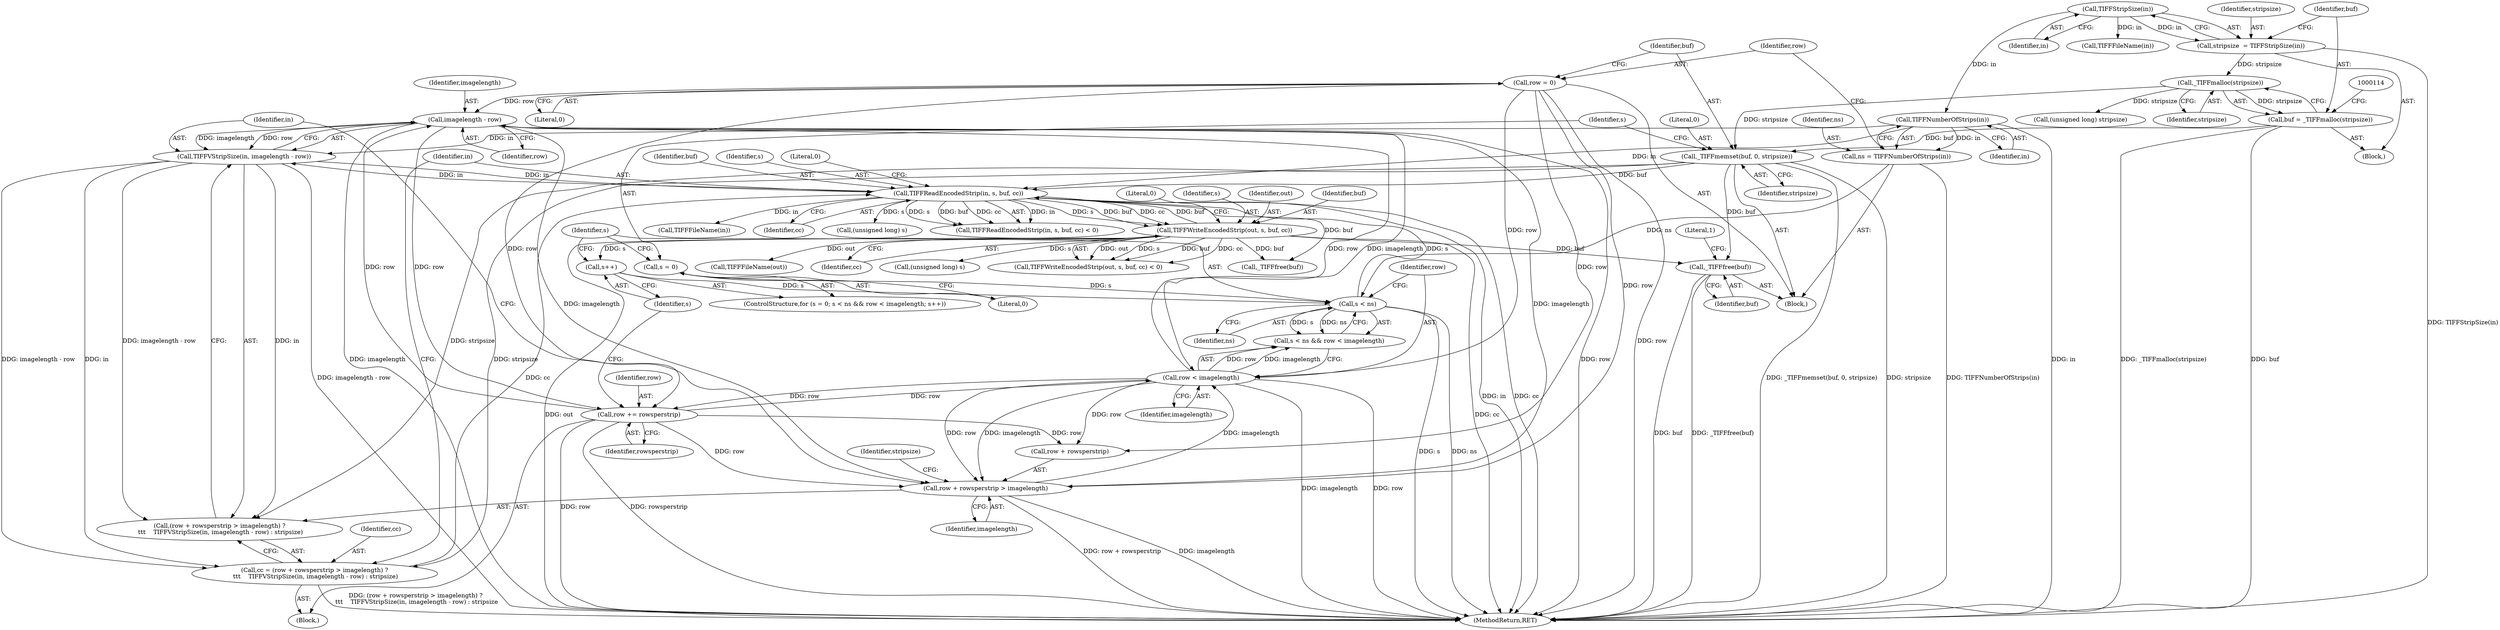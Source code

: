 digraph "0_libtiff_5397a417e61258c69209904e652a1f409ec3b9df@API" {
"1000205" [label="(Call,_TIFFfree(buf))"];
"1000187" [label="(Call,TIFFWriteEncodedStrip(out, s, buf, cc))"];
"1000168" [label="(Call,TIFFReadEncodedStrip(in, s, buf, cc))"];
"1000159" [label="(Call,TIFFVStripSize(in, imagelength - row))"];
"1000126" [label="(Call,TIFFNumberOfStrips(in))"];
"1000106" [label="(Call,TIFFStripSize(in))"];
"1000161" [label="(Call,imagelength - row)"];
"1000154" [label="(Call,row + rowsperstrip > imagelength)"];
"1000129" [label="(Call,row = 0)"];
"1000202" [label="(Call,row += rowsperstrip)"];
"1000144" [label="(Call,row < imagelength)"];
"1000141" [label="(Call,s < ns)"];
"1000147" [label="(Call,s++)"];
"1000137" [label="(Call,s = 0)"];
"1000124" [label="(Call,ns = TIFFNumberOfStrips(in))"];
"1000132" [label="(Call,_TIFFmemset(buf, 0, stripsize))"];
"1000109" [label="(Call,buf = _TIFFmalloc(stripsize))"];
"1000111" [label="(Call,_TIFFmalloc(stripsize))"];
"1000104" [label="(Call,stripsize  = TIFFStripSize(in))"];
"1000151" [label="(Call,cc = (row + rowsperstrip > imagelength) ?\n \t\t\t    TIFFVStripSize(in, imagelength - row) : stripsize)"];
"1000173" [label="(Literal,0)"];
"1000133" [label="(Identifier,buf)"];
"1000190" [label="(Identifier,buf)"];
"1000161" [label="(Call,imagelength - row)"];
"1000124" [label="(Call,ns = TIFFNumberOfStrips(in))"];
"1000204" [label="(Identifier,rowsperstrip)"];
"1000143" [label="(Identifier,ns)"];
"1000192" [label="(Literal,0)"];
"1000137" [label="(Call,s = 0)"];
"1000168" [label="(Call,TIFFReadEncodedStrip(in, s, buf, cc))"];
"1000141" [label="(Call,s < ns)"];
"1000186" [label="(Call,TIFFWriteEncodedStrip(out, s, buf, cc) < 0)"];
"1000134" [label="(Literal,0)"];
"1000195" [label="(Call,TIFFFileName(out))"];
"1000203" [label="(Identifier,row)"];
"1000155" [label="(Call,row + rowsperstrip)"];
"1000125" [label="(Identifier,ns)"];
"1000152" [label="(Identifier,cc)"];
"1000212" [label="(Call,TIFFFileName(in))"];
"1000164" [label="(Identifier,stripsize)"];
"1000159" [label="(Call,TIFFVStripSize(in, imagelength - row))"];
"1000191" [label="(Identifier,cc)"];
"1000198" [label="(Call,(unsigned long) s)"];
"1000140" [label="(Call,s < ns && row < imagelength)"];
"1000142" [label="(Identifier,s)"];
"1000162" [label="(Identifier,imagelength)"];
"1000187" [label="(Call,TIFFWriteEncodedStrip(out, s, buf, cc))"];
"1000110" [label="(Identifier,buf)"];
"1000129" [label="(Call,row = 0)"];
"1000171" [label="(Identifier,buf)"];
"1000145" [label="(Identifier,row)"];
"1000138" [label="(Identifier,s)"];
"1000105" [label="(Identifier,stripsize)"];
"1000127" [label="(Identifier,in)"];
"1000126" [label="(Call,TIFFNumberOfStrips(in))"];
"1000178" [label="(Call,TIFFFileName(in))"];
"1000144" [label="(Call,row < imagelength)"];
"1000205" [label="(Call,_TIFFfree(buf))"];
"1000130" [label="(Identifier,row)"];
"1000189" [label="(Identifier,s)"];
"1000107" [label="(Identifier,in)"];
"1000170" [label="(Identifier,s)"];
"1000135" [label="(Identifier,stripsize)"];
"1000146" [label="(Identifier,imagelength)"];
"1000121" [label="(Block,)"];
"1000106" [label="(Call,TIFFStripSize(in))"];
"1000111" [label="(Call,_TIFFmalloc(stripsize))"];
"1000112" [label="(Identifier,stripsize)"];
"1000221" [label="(Call,_TIFFfree(buf))"];
"1000139" [label="(Literal,0)"];
"1000215" [label="(Call,(unsigned long) stripsize)"];
"1000206" [label="(Identifier,buf)"];
"1000158" [label="(Identifier,imagelength)"];
"1000148" [label="(Identifier,s)"];
"1000163" [label="(Identifier,row)"];
"1000153" [label="(Call,(row + rowsperstrip > imagelength) ?\n \t\t\t    TIFFVStripSize(in, imagelength - row) : stripsize)"];
"1000149" [label="(Block,)"];
"1000102" [label="(Block,)"];
"1000109" [label="(Call,buf = _TIFFmalloc(stripsize))"];
"1000132" [label="(Call,_TIFFmemset(buf, 0, stripsize))"];
"1000154" [label="(Call,row + rowsperstrip > imagelength)"];
"1000225" [label="(MethodReturn,RET)"];
"1000208" [label="(Literal,1)"];
"1000188" [label="(Identifier,out)"];
"1000172" [label="(Identifier,cc)"];
"1000147" [label="(Call,s++)"];
"1000160" [label="(Identifier,in)"];
"1000181" [label="(Call,(unsigned long) s)"];
"1000202" [label="(Call,row += rowsperstrip)"];
"1000167" [label="(Call,TIFFReadEncodedStrip(in, s, buf, cc) < 0)"];
"1000104" [label="(Call,stripsize  = TIFFStripSize(in))"];
"1000131" [label="(Literal,0)"];
"1000151" [label="(Call,cc = (row + rowsperstrip > imagelength) ?\n \t\t\t    TIFFVStripSize(in, imagelength - row) : stripsize)"];
"1000169" [label="(Identifier,in)"];
"1000136" [label="(ControlStructure,for (s = 0; s < ns && row < imagelength; s++))"];
"1000205" -> "1000121"  [label="AST: "];
"1000205" -> "1000206"  [label="CFG: "];
"1000206" -> "1000205"  [label="AST: "];
"1000208" -> "1000205"  [label="CFG: "];
"1000205" -> "1000225"  [label="DDG: _TIFFfree(buf)"];
"1000205" -> "1000225"  [label="DDG: buf"];
"1000187" -> "1000205"  [label="DDG: buf"];
"1000132" -> "1000205"  [label="DDG: buf"];
"1000187" -> "1000186"  [label="AST: "];
"1000187" -> "1000191"  [label="CFG: "];
"1000188" -> "1000187"  [label="AST: "];
"1000189" -> "1000187"  [label="AST: "];
"1000190" -> "1000187"  [label="AST: "];
"1000191" -> "1000187"  [label="AST: "];
"1000192" -> "1000187"  [label="CFG: "];
"1000187" -> "1000225"  [label="DDG: out"];
"1000187" -> "1000225"  [label="DDG: cc"];
"1000187" -> "1000147"  [label="DDG: s"];
"1000187" -> "1000168"  [label="DDG: buf"];
"1000187" -> "1000186"  [label="DDG: out"];
"1000187" -> "1000186"  [label="DDG: s"];
"1000187" -> "1000186"  [label="DDG: buf"];
"1000187" -> "1000186"  [label="DDG: cc"];
"1000168" -> "1000187"  [label="DDG: s"];
"1000168" -> "1000187"  [label="DDG: buf"];
"1000168" -> "1000187"  [label="DDG: cc"];
"1000187" -> "1000195"  [label="DDG: out"];
"1000187" -> "1000198"  [label="DDG: s"];
"1000187" -> "1000221"  [label="DDG: buf"];
"1000168" -> "1000167"  [label="AST: "];
"1000168" -> "1000172"  [label="CFG: "];
"1000169" -> "1000168"  [label="AST: "];
"1000170" -> "1000168"  [label="AST: "];
"1000171" -> "1000168"  [label="AST: "];
"1000172" -> "1000168"  [label="AST: "];
"1000173" -> "1000168"  [label="CFG: "];
"1000168" -> "1000225"  [label="DDG: in"];
"1000168" -> "1000225"  [label="DDG: cc"];
"1000168" -> "1000159"  [label="DDG: in"];
"1000168" -> "1000167"  [label="DDG: in"];
"1000168" -> "1000167"  [label="DDG: s"];
"1000168" -> "1000167"  [label="DDG: buf"];
"1000168" -> "1000167"  [label="DDG: cc"];
"1000159" -> "1000168"  [label="DDG: in"];
"1000126" -> "1000168"  [label="DDG: in"];
"1000141" -> "1000168"  [label="DDG: s"];
"1000132" -> "1000168"  [label="DDG: buf"];
"1000151" -> "1000168"  [label="DDG: cc"];
"1000168" -> "1000178"  [label="DDG: in"];
"1000168" -> "1000181"  [label="DDG: s"];
"1000168" -> "1000221"  [label="DDG: buf"];
"1000159" -> "1000153"  [label="AST: "];
"1000159" -> "1000161"  [label="CFG: "];
"1000160" -> "1000159"  [label="AST: "];
"1000161" -> "1000159"  [label="AST: "];
"1000153" -> "1000159"  [label="CFG: "];
"1000159" -> "1000225"  [label="DDG: imagelength - row"];
"1000159" -> "1000151"  [label="DDG: in"];
"1000159" -> "1000151"  [label="DDG: imagelength - row"];
"1000159" -> "1000153"  [label="DDG: in"];
"1000159" -> "1000153"  [label="DDG: imagelength - row"];
"1000126" -> "1000159"  [label="DDG: in"];
"1000161" -> "1000159"  [label="DDG: imagelength"];
"1000161" -> "1000159"  [label="DDG: row"];
"1000126" -> "1000124"  [label="AST: "];
"1000126" -> "1000127"  [label="CFG: "];
"1000127" -> "1000126"  [label="AST: "];
"1000124" -> "1000126"  [label="CFG: "];
"1000126" -> "1000225"  [label="DDG: in"];
"1000126" -> "1000124"  [label="DDG: in"];
"1000106" -> "1000126"  [label="DDG: in"];
"1000106" -> "1000104"  [label="AST: "];
"1000106" -> "1000107"  [label="CFG: "];
"1000107" -> "1000106"  [label="AST: "];
"1000104" -> "1000106"  [label="CFG: "];
"1000106" -> "1000104"  [label="DDG: in"];
"1000106" -> "1000212"  [label="DDG: in"];
"1000161" -> "1000163"  [label="CFG: "];
"1000162" -> "1000161"  [label="AST: "];
"1000163" -> "1000161"  [label="AST: "];
"1000161" -> "1000225"  [label="DDG: row"];
"1000161" -> "1000225"  [label="DDG: imagelength"];
"1000161" -> "1000144"  [label="DDG: imagelength"];
"1000161" -> "1000154"  [label="DDG: imagelength"];
"1000154" -> "1000161"  [label="DDG: imagelength"];
"1000129" -> "1000161"  [label="DDG: row"];
"1000202" -> "1000161"  [label="DDG: row"];
"1000144" -> "1000161"  [label="DDG: row"];
"1000161" -> "1000202"  [label="DDG: row"];
"1000154" -> "1000153"  [label="AST: "];
"1000154" -> "1000158"  [label="CFG: "];
"1000155" -> "1000154"  [label="AST: "];
"1000158" -> "1000154"  [label="AST: "];
"1000160" -> "1000154"  [label="CFG: "];
"1000164" -> "1000154"  [label="CFG: "];
"1000154" -> "1000225"  [label="DDG: row + rowsperstrip"];
"1000154" -> "1000225"  [label="DDG: imagelength"];
"1000154" -> "1000144"  [label="DDG: imagelength"];
"1000129" -> "1000154"  [label="DDG: row"];
"1000202" -> "1000154"  [label="DDG: row"];
"1000144" -> "1000154"  [label="DDG: row"];
"1000144" -> "1000154"  [label="DDG: imagelength"];
"1000129" -> "1000121"  [label="AST: "];
"1000129" -> "1000131"  [label="CFG: "];
"1000130" -> "1000129"  [label="AST: "];
"1000131" -> "1000129"  [label="AST: "];
"1000133" -> "1000129"  [label="CFG: "];
"1000129" -> "1000225"  [label="DDG: row"];
"1000129" -> "1000144"  [label="DDG: row"];
"1000129" -> "1000155"  [label="DDG: row"];
"1000129" -> "1000202"  [label="DDG: row"];
"1000202" -> "1000149"  [label="AST: "];
"1000202" -> "1000204"  [label="CFG: "];
"1000203" -> "1000202"  [label="AST: "];
"1000204" -> "1000202"  [label="AST: "];
"1000148" -> "1000202"  [label="CFG: "];
"1000202" -> "1000225"  [label="DDG: row"];
"1000202" -> "1000225"  [label="DDG: rowsperstrip"];
"1000202" -> "1000144"  [label="DDG: row"];
"1000202" -> "1000155"  [label="DDG: row"];
"1000144" -> "1000202"  [label="DDG: row"];
"1000144" -> "1000140"  [label="AST: "];
"1000144" -> "1000146"  [label="CFG: "];
"1000145" -> "1000144"  [label="AST: "];
"1000146" -> "1000144"  [label="AST: "];
"1000140" -> "1000144"  [label="CFG: "];
"1000144" -> "1000225"  [label="DDG: row"];
"1000144" -> "1000225"  [label="DDG: imagelength"];
"1000144" -> "1000140"  [label="DDG: row"];
"1000144" -> "1000140"  [label="DDG: imagelength"];
"1000144" -> "1000155"  [label="DDG: row"];
"1000141" -> "1000140"  [label="AST: "];
"1000141" -> "1000143"  [label="CFG: "];
"1000142" -> "1000141"  [label="AST: "];
"1000143" -> "1000141"  [label="AST: "];
"1000145" -> "1000141"  [label="CFG: "];
"1000140" -> "1000141"  [label="CFG: "];
"1000141" -> "1000225"  [label="DDG: s"];
"1000141" -> "1000225"  [label="DDG: ns"];
"1000141" -> "1000140"  [label="DDG: s"];
"1000141" -> "1000140"  [label="DDG: ns"];
"1000147" -> "1000141"  [label="DDG: s"];
"1000137" -> "1000141"  [label="DDG: s"];
"1000124" -> "1000141"  [label="DDG: ns"];
"1000147" -> "1000136"  [label="AST: "];
"1000147" -> "1000148"  [label="CFG: "];
"1000148" -> "1000147"  [label="AST: "];
"1000142" -> "1000147"  [label="CFG: "];
"1000137" -> "1000136"  [label="AST: "];
"1000137" -> "1000139"  [label="CFG: "];
"1000138" -> "1000137"  [label="AST: "];
"1000139" -> "1000137"  [label="AST: "];
"1000142" -> "1000137"  [label="CFG: "];
"1000124" -> "1000121"  [label="AST: "];
"1000125" -> "1000124"  [label="AST: "];
"1000130" -> "1000124"  [label="CFG: "];
"1000124" -> "1000225"  [label="DDG: TIFFNumberOfStrips(in)"];
"1000132" -> "1000121"  [label="AST: "];
"1000132" -> "1000135"  [label="CFG: "];
"1000133" -> "1000132"  [label="AST: "];
"1000134" -> "1000132"  [label="AST: "];
"1000135" -> "1000132"  [label="AST: "];
"1000138" -> "1000132"  [label="CFG: "];
"1000132" -> "1000225"  [label="DDG: _TIFFmemset(buf, 0, stripsize)"];
"1000132" -> "1000225"  [label="DDG: stripsize"];
"1000109" -> "1000132"  [label="DDG: buf"];
"1000111" -> "1000132"  [label="DDG: stripsize"];
"1000132" -> "1000151"  [label="DDG: stripsize"];
"1000132" -> "1000153"  [label="DDG: stripsize"];
"1000109" -> "1000102"  [label="AST: "];
"1000109" -> "1000111"  [label="CFG: "];
"1000110" -> "1000109"  [label="AST: "];
"1000111" -> "1000109"  [label="AST: "];
"1000114" -> "1000109"  [label="CFG: "];
"1000109" -> "1000225"  [label="DDG: buf"];
"1000109" -> "1000225"  [label="DDG: _TIFFmalloc(stripsize)"];
"1000111" -> "1000109"  [label="DDG: stripsize"];
"1000111" -> "1000112"  [label="CFG: "];
"1000112" -> "1000111"  [label="AST: "];
"1000104" -> "1000111"  [label="DDG: stripsize"];
"1000111" -> "1000215"  [label="DDG: stripsize"];
"1000104" -> "1000102"  [label="AST: "];
"1000105" -> "1000104"  [label="AST: "];
"1000110" -> "1000104"  [label="CFG: "];
"1000104" -> "1000225"  [label="DDG: TIFFStripSize(in)"];
"1000151" -> "1000149"  [label="AST: "];
"1000151" -> "1000153"  [label="CFG: "];
"1000152" -> "1000151"  [label="AST: "];
"1000153" -> "1000151"  [label="AST: "];
"1000169" -> "1000151"  [label="CFG: "];
"1000151" -> "1000225"  [label="DDG: (row + rowsperstrip > imagelength) ?\n \t\t\t    TIFFVStripSize(in, imagelength - row) : stripsize"];
}
